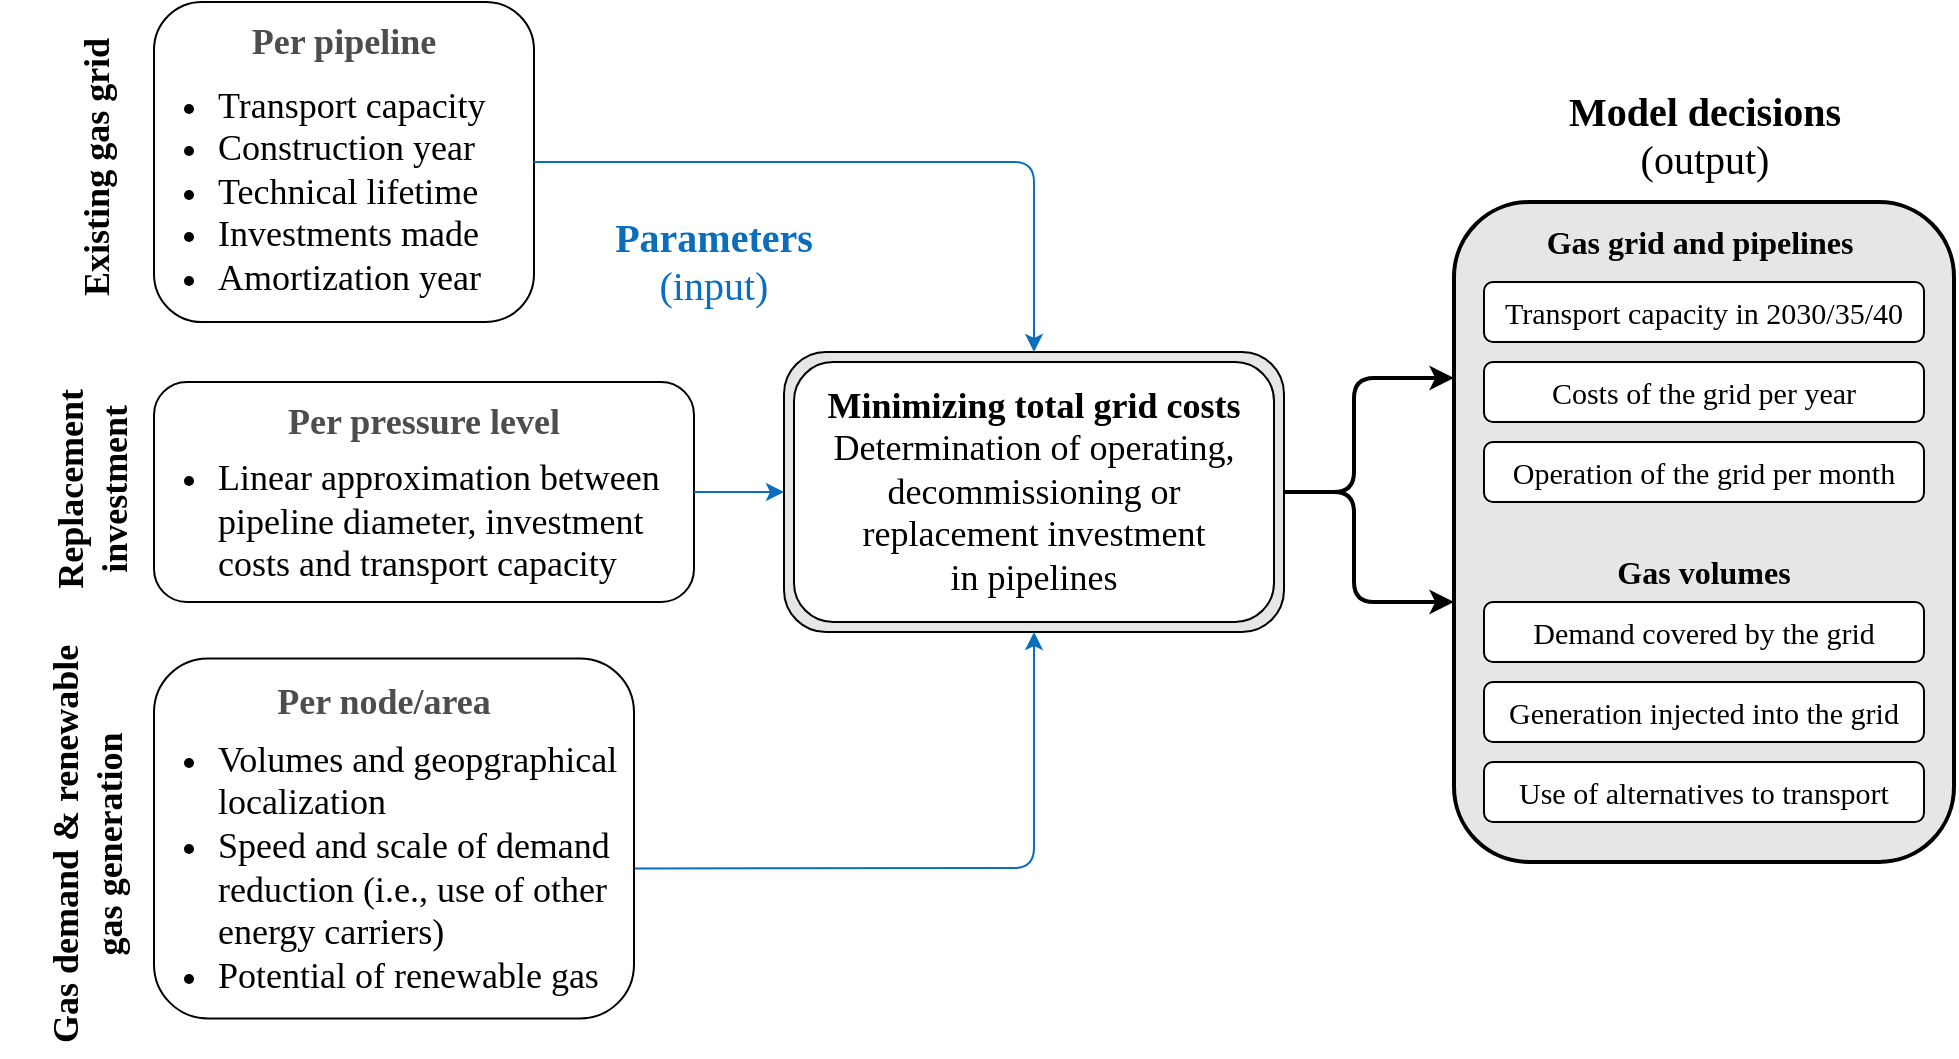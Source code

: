 <mxfile version="16.5.1" type="device"><diagram id="SLEUaCZ3CvBEUPinZqOt" name="Page-1"><mxGraphModel dx="1673" dy="1102" grid="1" gridSize="10" guides="0" tooltips="1" connect="1" arrows="1" fold="1" page="1" pageScale="1" pageWidth="10000" pageHeight="10000" math="0" shadow="0"><root><mxCell id="0"/><mxCell id="1" parent="0"/><mxCell id="DwcABpCd_-dsnNDB6I8H-12" value="" style="rounded=1;whiteSpace=wrap;html=1;" parent="1" vertex="1"><mxGeometry x="160" y="930" width="270" height="110" as="geometry"/></mxCell><mxCell id="OOQ771766roAFqj8-smR-1" value="" style="rounded=1;whiteSpace=wrap;html=1;align=left;" parent="1" vertex="1"><mxGeometry x="160" y="740" width="190" height="160" as="geometry"/></mxCell><mxCell id="OOQ771766roAFqj8-smR-5" value="&lt;ul style=&quot;font-size: 18px&quot;&gt;&lt;li&gt;&lt;font style=&quot;font-size: 18px&quot;&gt;Transport capacity&lt;/font&gt;&lt;/li&gt;&lt;li&gt;&lt;font style=&quot;font-size: 18px&quot;&gt;Construction year&lt;/font&gt;&lt;/li&gt;&lt;li&gt;&lt;font style=&quot;font-size: 18px&quot;&gt;Technical lifetime&lt;/font&gt;&lt;/li&gt;&lt;li&gt;&lt;font style=&quot;font-size: 18px&quot;&gt;Investments made&lt;/font&gt;&lt;/li&gt;&lt;li&gt;&lt;font style=&quot;font-size: 18px&quot;&gt;Amortization year&lt;/font&gt;&lt;/li&gt;&lt;/ul&gt;" style="text;html=1;strokeColor=none;fillColor=none;align=left;verticalAlign=middle;whiteSpace=wrap;rounded=0;fontFamily=Segoe UI Light;" parent="1" vertex="1"><mxGeometry x="150" y="770" width="188.43" height="130" as="geometry"/></mxCell><mxCell id="DwcABpCd_-dsnNDB6I8H-2" value="" style="endArrow=classic;html=1;entryX=0;entryY=0.5;entryDx=0;entryDy=0;strokeColor=#0A6EBD;fontColor=#0A6EBD;strokeWidth=1;exitX=1;exitY=0.5;exitDx=0;exitDy=0;" parent="1" source="DwcABpCd_-dsnNDB6I8H-12" target="OOQ771766roAFqj8-smR-19" edge="1"><mxGeometry width="50" height="50" relative="1" as="geometry"><mxPoint x="432.05" y="985" as="sourcePoint"/><mxPoint x="620" y="945" as="targetPoint"/><Array as="points"/></mxGeometry></mxCell><mxCell id="g_haW3ytWRRX_S2By5zo-29" value="" style="endArrow=classic;html=1;exitX=1;exitY=0.5;exitDx=0;exitDy=0;strokeWidth=2;" parent="1" edge="1"><mxGeometry width="50" height="50" relative="1" as="geometry"><mxPoint x="728" y="985" as="sourcePoint"/><mxPoint x="810" y="928" as="targetPoint"/><Array as="points"><mxPoint x="760" y="985"/><mxPoint x="760" y="928"/></Array></mxGeometry></mxCell><mxCell id="g_haW3ytWRRX_S2By5zo-30" value="" style="endArrow=classic;html=1;exitX=1;exitY=0.5;exitDx=0;exitDy=0;strokeWidth=2;" parent="1" source="OOQ771766roAFqj8-smR-19" edge="1"><mxGeometry width="50" height="50" relative="1" as="geometry"><mxPoint x="728" y="985" as="sourcePoint"/><mxPoint x="810" y="1040" as="targetPoint"/><Array as="points"><mxPoint x="760" y="985"/><mxPoint x="760" y="1040"/></Array></mxGeometry></mxCell><mxCell id="OOQ771766roAFqj8-smR-19" value="" style="rounded=1;whiteSpace=wrap;html=1;fillColor=#E6E6E6;strokeColor=#000000;strokeWidth=1;" parent="1" vertex="1"><mxGeometry x="475" y="915" width="250" height="140" as="geometry"/></mxCell><mxCell id="OOQ771766roAFqj8-smR-20" value="&lt;div&gt;&lt;b style=&quot;font-size: 18px&quot;&gt;Minimizing total grid costs &lt;br&gt;&lt;/b&gt;&lt;span style=&quot;font-size: 18px&quot;&gt;Determination of operating, decommissioning or replacement investment &lt;br&gt;in pipelines&lt;/span&gt;&lt;/div&gt;" style="rounded=1;html=1;fontFamily=Segoe UI Light;align=center;strokeColor=#000000;verticalAlign=middle;whiteSpace=wrap;" parent="1" vertex="1"><mxGeometry x="480" y="920" width="240" height="130" as="geometry"/></mxCell><mxCell id="OOQ771766roAFqj8-smR-22" value="" style="endArrow=classic;html=1;entryX=0.5;entryY=0;entryDx=0;entryDy=0;strokeColor=#0A6EBD;fontColor=#0A6EBD;strokeWidth=1;exitX=1;exitY=0.5;exitDx=0;exitDy=0;" parent="1" source="OOQ771766roAFqj8-smR-1" target="OOQ771766roAFqj8-smR-19" edge="1"><mxGeometry width="50" height="50" relative="1" as="geometry"><mxPoint x="480" y="790" as="sourcePoint"/><mxPoint x="558" y="870" as="targetPoint"/><Array as="points"><mxPoint x="600" y="820"/></Array></mxGeometry></mxCell><mxCell id="OOQ771766roAFqj8-smR-23" value="" style="endArrow=classic;html=1;exitX=1;exitY=0.5;exitDx=0;exitDy=0;entryX=0.5;entryY=1;entryDx=0;entryDy=0;strokeColor=#0A6EBD;fontColor=#0A6EBD;strokeWidth=1;" parent="1" source="xLJKMoU5upfVb7W61KYK-3" target="OOQ771766roAFqj8-smR-19" edge="1"><mxGeometry width="50" height="50" relative="1" as="geometry"><mxPoint x="370.0" y="1140" as="sourcePoint"/><mxPoint x="720" y="880" as="targetPoint"/><Array as="points"><mxPoint x="600" y="1173"/></Array></mxGeometry></mxCell><mxCell id="OOQ771766roAFqj8-smR-40" value="" style="group;strokeWidth=6;" parent="1" vertex="1" connectable="0"><mxGeometry x="810" y="800" width="250" height="370" as="geometry"/></mxCell><mxCell id="OOQ771766roAFqj8-smR-33" value="" style="rounded=1;whiteSpace=wrap;html=1;fillColor=#E6E6E6;strokeWidth=2;" parent="OOQ771766roAFqj8-smR-40" vertex="1"><mxGeometry y="40" width="250" height="330" as="geometry"/></mxCell><mxCell id="OOQ771766roAFqj8-smR-39" value="&lt;font face=&quot;Segoe UI Light&quot;&gt;&lt;span style=&quot;font-size: 15px&quot;&gt;Use of alternatives to transport&lt;/span&gt;&lt;br&gt;&lt;/font&gt;" style="rounded=1;whiteSpace=wrap;html=1;" parent="OOQ771766roAFqj8-smR-40" vertex="1"><mxGeometry x="15" y="320" width="220" height="30" as="geometry"/></mxCell><mxCell id="g_haW3ytWRRX_S2By5zo-32" value="&lt;font face=&quot;Segoe UI Light&quot; style=&quot;font-size: 15px&quot;&gt;Demand covered by the grid&lt;br&gt;&lt;/font&gt;" style="rounded=1;whiteSpace=wrap;html=1;" parent="OOQ771766roAFqj8-smR-40" vertex="1"><mxGeometry x="15" y="240" width="220" height="30" as="geometry"/></mxCell><mxCell id="OOQ771766roAFqj8-smR-26" value="&lt;font style=&quot;font-size: 16px&quot;&gt;&lt;font style=&quot;font-size: 16px&quot;&gt;&lt;b style=&quot;font-size: 16px&quot;&gt;Gas volumes&lt;/b&gt;&lt;/font&gt;&lt;br style=&quot;font-size: 16px&quot;&gt;&lt;/font&gt;" style="text;html=1;strokeColor=none;fillColor=none;align=center;verticalAlign=middle;whiteSpace=wrap;rounded=0;rotation=0;fontFamily=Segoe UI Light;fontSize=16;" parent="OOQ771766roAFqj8-smR-40" vertex="1"><mxGeometry x="44.07" y="215" width="161.87" height="20" as="geometry"/></mxCell><mxCell id="OOQ771766roAFqj8-smR-27" value="&lt;font face=&quot;Segoe UI Light&quot; style=&quot;font-size: 15px&quot;&gt;Generation injected into the grid&lt;br&gt;&lt;/font&gt;" style="rounded=1;whiteSpace=wrap;html=1;" parent="OOQ771766roAFqj8-smR-40" vertex="1"><mxGeometry x="15" y="280" width="220" height="30" as="geometry"/></mxCell><mxCell id="OOQ771766roAFqj8-smR-28" value="&lt;font face=&quot;Segoe UI Light&quot; style=&quot;font-size: 15px&quot;&gt;Transport capacity in 2030/35/40&lt;br&gt;&lt;/font&gt;" style="rounded=1;whiteSpace=wrap;html=1;" parent="OOQ771766roAFqj8-smR-40" vertex="1"><mxGeometry x="15" y="80" width="220" height="30" as="geometry"/></mxCell><mxCell id="OOQ771766roAFqj8-smR-29" value="&lt;b&gt;Gas grid and pipelines&amp;nbsp;&lt;/b&gt;" style="text;html=1;strokeColor=none;fillColor=none;align=center;verticalAlign=middle;whiteSpace=wrap;rounded=0;rotation=0;fontFamily=Segoe UI Light;fontSize=16;" parent="OOQ771766roAFqj8-smR-40" vertex="1"><mxGeometry x="44.07" y="50" width="161.87" height="20" as="geometry"/></mxCell><mxCell id="OOQ771766roAFqj8-smR-30" value="&lt;font face=&quot;Segoe UI Light&quot; style=&quot;font-size: 15px&quot;&gt;Operation of the grid per month&lt;br&gt;&lt;/font&gt;" style="rounded=1;whiteSpace=wrap;html=1;" parent="OOQ771766roAFqj8-smR-40" vertex="1"><mxGeometry x="15" y="160" width="220" height="30" as="geometry"/></mxCell><mxCell id="OOQ771766roAFqj8-smR-32" value="&lt;font face=&quot;Segoe UI Light&quot; style=&quot;font-size: 15px&quot;&gt;Costs of the grid per year&lt;br&gt;&lt;/font&gt;" style="rounded=1;whiteSpace=wrap;html=1;" parent="OOQ771766roAFqj8-smR-40" vertex="1"><mxGeometry x="15" y="120" width="220" height="30" as="geometry"/></mxCell><mxCell id="OOQ771766roAFqj8-smR-36" value="&lt;font style=&quot;font-size: 20px&quot;&gt;&lt;b&gt;Model decisions&lt;/b&gt;&lt;br&gt;(output)&lt;br&gt;&lt;/font&gt;" style="text;html=1;strokeColor=none;fillColor=none;align=center;verticalAlign=middle;whiteSpace=wrap;rounded=0;fontFamily=Segoe UI Light;" parent="1" vertex="1"><mxGeometry x="842.5" y="781" width="185" height="50" as="geometry"/></mxCell><mxCell id="OOQ771766roAFqj8-smR-2" value="&lt;font style=&quot;font-size: 20px;&quot;&gt;&lt;b style=&quot;font-size: 20px;&quot;&gt;Parameters&lt;/b&gt;&lt;br style=&quot;font-size: 20px;&quot;&gt;(input)&lt;br style=&quot;font-size: 20px;&quot;&gt;&lt;/font&gt;" style="text;html=1;strokeColor=none;fillColor=none;align=center;verticalAlign=middle;whiteSpace=wrap;rounded=0;fontFamily=Segoe UI Light;fontColor=#0A6EBD;fontSize=20;" parent="1" vertex="1"><mxGeometry x="380" y="840" width="120" height="58" as="geometry"/></mxCell><mxCell id="xLJKMoU5upfVb7W61KYK-4" value="&lt;ul style=&quot;font-size: 18px&quot;&gt;&lt;li&gt;Linear approximation between pipeline diameter, investment costs and transport capacity&lt;/li&gt;&lt;/ul&gt;" style="text;html=1;strokeColor=none;fillColor=none;align=left;verticalAlign=middle;whiteSpace=wrap;rounded=0;fontFamily=Segoe UI Light;" parent="1" vertex="1"><mxGeometry x="150" y="940" width="270" height="120" as="geometry"/></mxCell><mxCell id="DwcABpCd_-dsnNDB6I8H-13" value="&lt;font style=&quot;font-size: 18px&quot;&gt;&lt;font style=&quot;font-size: 18px&quot;&gt;&lt;b style=&quot;font-size: 18px&quot;&gt;Replacement investment&lt;/b&gt;&lt;/font&gt;&lt;br style=&quot;font-size: 18px&quot;&gt;&lt;/font&gt;" style="text;html=1;strokeColor=none;fillColor=none;align=center;verticalAlign=middle;whiteSpace=wrap;rounded=0;rotation=-90;fontFamily=Segoe UI Light;fontSize=18;" parent="1" vertex="1"><mxGeometry x="48" y="938.5" width="161.87" height="90" as="geometry"/></mxCell><mxCell id="xLJKMoU5upfVb7W61KYK-6" value="" style="group" parent="1" vertex="1" connectable="0"><mxGeometry x="114.22" y="1054" width="285.78" height="213.44" as="geometry"/></mxCell><mxCell id="DwcABpCd_-dsnNDB6I8H-17" value="" style="rounded=1;whiteSpace=wrap;html=1;" parent="xLJKMoU5upfVb7W61KYK-6" vertex="1"><mxGeometry x="45.78" y="14.22" width="240" height="180" as="geometry"/></mxCell><mxCell id="DwcABpCd_-dsnNDB6I8H-18" value="&lt;font style=&quot;font-size: 18px&quot;&gt;&lt;font style=&quot;font-size: 18px&quot;&gt;&lt;b style=&quot;font-size: 18px&quot;&gt;Gas demand &amp;amp; renewable gas generation&lt;/b&gt;&lt;/font&gt;&lt;br style=&quot;font-size: 18px&quot;&gt;&lt;/font&gt;" style="text;html=1;strokeColor=none;fillColor=none;align=center;verticalAlign=middle;whiteSpace=wrap;rounded=0;rotation=-90;fontFamily=Segoe UI Light;fontSize=18;" parent="xLJKMoU5upfVb7W61KYK-6" vertex="1"><mxGeometry x="-94.22" y="94.22" width="213.44" height="25" as="geometry"/></mxCell><mxCell id="xLJKMoU5upfVb7W61KYK-3" value="&lt;ul style=&quot;font-size: 18px&quot;&gt;&lt;li&gt;Volumes and geopgraphical localization&lt;/li&gt;&lt;li&gt;Speed and scale of demand reduction (i.e., use of other energy carriers)&lt;/li&gt;&lt;li&gt;Potential of renewable gas&lt;/li&gt;&lt;/ul&gt;" style="text;html=1;strokeColor=none;fillColor=none;align=left;verticalAlign=middle;whiteSpace=wrap;rounded=0;fontFamily=Segoe UI Light;" parent="xLJKMoU5upfVb7W61KYK-6" vertex="1"><mxGeometry x="35.78" y="54.22" width="250" height="130" as="geometry"/></mxCell><mxCell id="DwcABpCd_-dsnNDB6I8H-29" value="&lt;font&gt;&lt;b&gt;&lt;font color=&quot;#4d4d4d&quot; style=&quot;font-size: 18px&quot;&gt;Per node/area&lt;/font&gt;&lt;br style=&quot;font-size: 16px&quot;&gt;&lt;/b&gt;&lt;/font&gt;" style="text;html=1;strokeColor=none;fillColor=none;align=center;verticalAlign=middle;whiteSpace=wrap;rounded=0;fontFamily=Segoe UI Light;fontSize=16;" parent="xLJKMoU5upfVb7W61KYK-6" vertex="1"><mxGeometry x="95.78" y="26" width="130" height="20" as="geometry"/></mxCell><mxCell id="OOQ771766roAFqj8-smR-3" value="&lt;font style=&quot;font-size: 18px;&quot;&gt;&lt;font style=&quot;font-size: 18px;&quot;&gt;&lt;b style=&quot;font-size: 18px;&quot;&gt;Existing gas grid&lt;/b&gt;&lt;/font&gt;&lt;br style=&quot;font-size: 18px;&quot;&gt;&lt;/font&gt;" style="text;html=1;strokeColor=none;fillColor=none;align=center;verticalAlign=middle;whiteSpace=wrap;rounded=0;rotation=-90;fontFamily=Segoe UI Light;fontSize=18;" parent="1" vertex="1"><mxGeometry x="50.0" y="810" width="161.87" height="25" as="geometry"/></mxCell><mxCell id="DwcABpCd_-dsnNDB6I8H-23" value="&lt;font&gt;&lt;b&gt;&lt;font color=&quot;#4d4d4d&quot; style=&quot;font-size: 18px&quot;&gt;Per pipeline&lt;/font&gt;&lt;br style=&quot;font-size: 16px&quot;&gt;&lt;/b&gt;&lt;/font&gt;" style="text;html=1;strokeColor=none;fillColor=none;align=center;verticalAlign=middle;whiteSpace=wrap;rounded=0;fontFamily=Segoe UI Light;fontSize=16;" parent="1" vertex="1"><mxGeometry x="190" y="750.0" width="130" height="20" as="geometry"/></mxCell><mxCell id="DwcABpCd_-dsnNDB6I8H-14" value="&lt;font&gt;&lt;b&gt;&lt;font color=&quot;#4d4d4d&quot; style=&quot;font-size: 18px&quot;&gt;Per pressure level&lt;/font&gt;&lt;br style=&quot;font-size: 16px&quot;&gt;&lt;/b&gt;&lt;/font&gt;" style="text;html=1;strokeColor=none;fillColor=none;align=center;verticalAlign=middle;whiteSpace=wrap;rounded=0;fontFamily=Segoe UI Light;fontSize=16;" parent="1" vertex="1"><mxGeometry x="220" y="940" width="150" height="20" as="geometry"/></mxCell></root></mxGraphModel></diagram></mxfile>